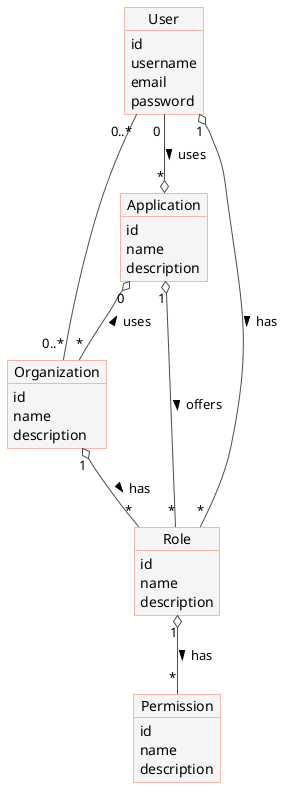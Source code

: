 @startuml
' UML Diagram to represent the definition of Roles and Permissions related to the GDPR management
' with CEF Context Broker (https://github.com/flopezag/tutorials.secured-OrionLD) using
' PlanUML (http://www.plantuml.com).

skinparam object {
  BackgroundColor #f5f5f5
  ArrowColor #4c4c4c
  BorderColor #ff7059
}



object Application

Application : id
Application : name
Application : description

object Organization

Organization : id
Organization : name
Organization : description

object User

User : id
User : username
User : email
User : password

object Permission

Permission : id
Permission : name
Permission : description

object Role

Role : id
Role : name
Role : description


Organization "1" o-- "*" Role : has >
User "0 " --o " *" Application : uses >
Application "0" o-- "*" Organization : uses <
Application "1" o-- "*" Role : offers >
User "1" o-- "*" Role : has >
Role "1" o-- "*" Permission : has >
User "0..*" - "0..*" Organization
@enduml